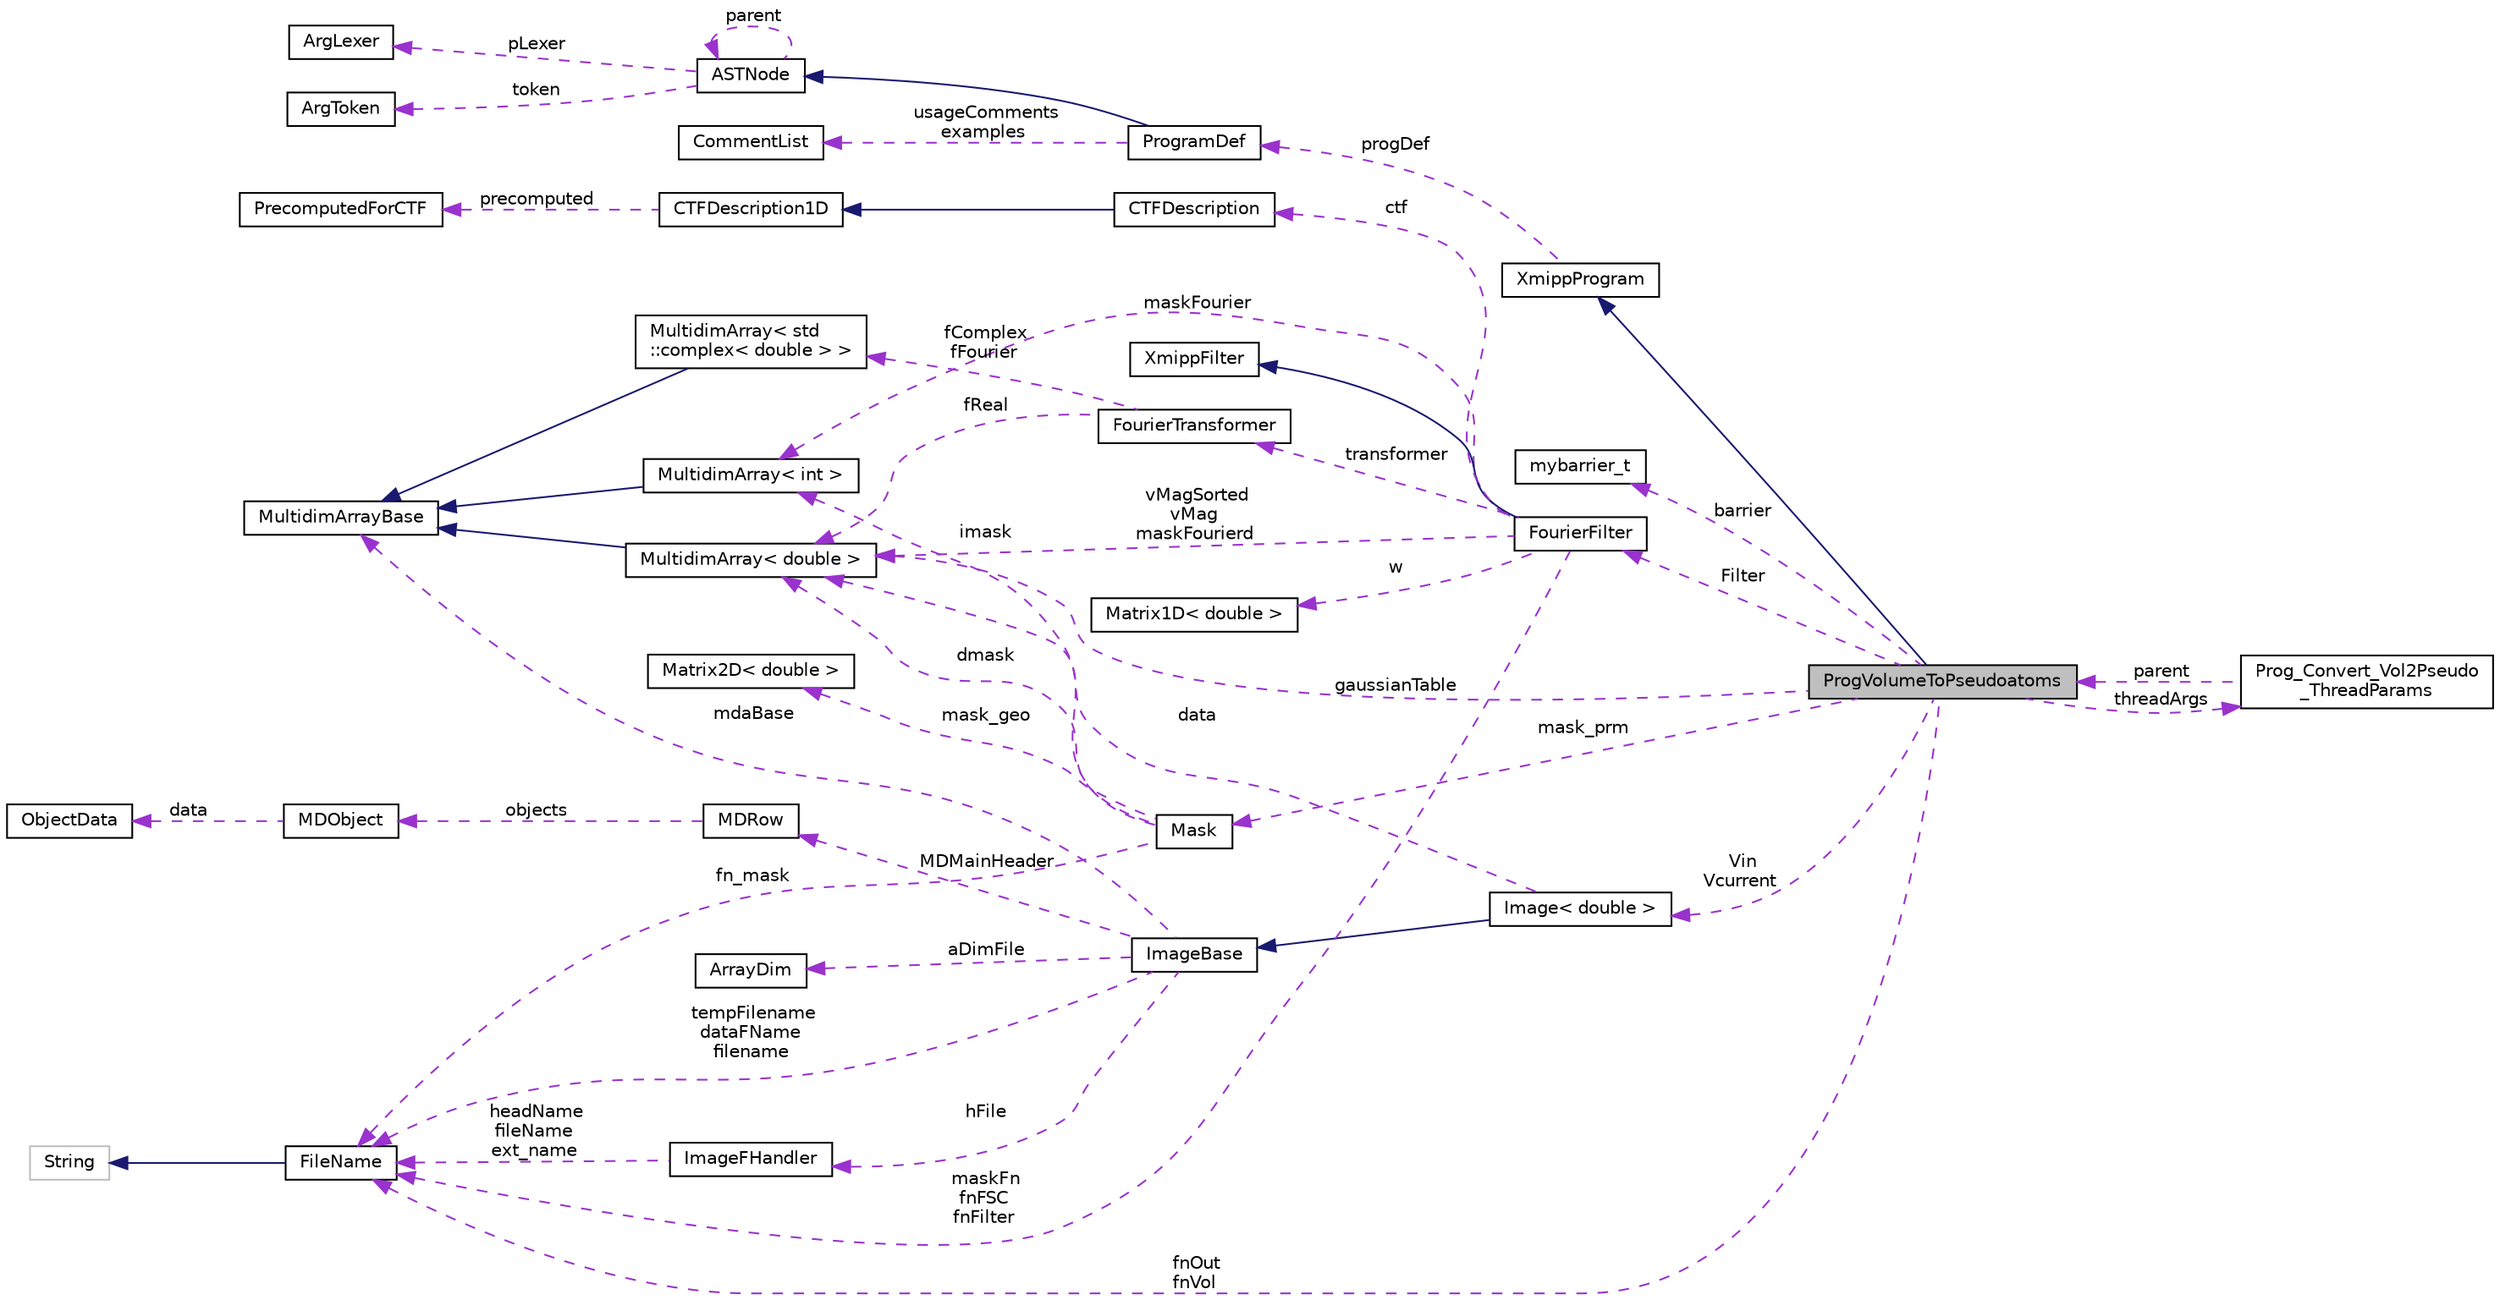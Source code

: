digraph "ProgVolumeToPseudoatoms"
{
  edge [fontname="Helvetica",fontsize="10",labelfontname="Helvetica",labelfontsize="10"];
  node [fontname="Helvetica",fontsize="10",shape=record];
  rankdir="LR";
  Node2 [label="ProgVolumeToPseudoatoms",height=0.2,width=0.4,color="black", fillcolor="grey75", style="filled", fontcolor="black"];
  Node3 -> Node2 [dir="back",color="midnightblue",fontsize="10",style="solid",fontname="Helvetica"];
  Node3 [label="XmippProgram",height=0.2,width=0.4,color="black", fillcolor="white", style="filled",URL="$classXmippProgram.html"];
  Node4 -> Node3 [dir="back",color="darkorchid3",fontsize="10",style="dashed",label=" progDef" ,fontname="Helvetica"];
  Node4 [label="ProgramDef",height=0.2,width=0.4,color="black", fillcolor="white", style="filled",URL="$classProgramDef.html"];
  Node5 -> Node4 [dir="back",color="midnightblue",fontsize="10",style="solid",fontname="Helvetica"];
  Node5 [label="ASTNode",height=0.2,width=0.4,color="black", fillcolor="white", style="filled",URL="$classASTNode.html"];
  Node6 -> Node5 [dir="back",color="darkorchid3",fontsize="10",style="dashed",label=" token" ,fontname="Helvetica"];
  Node6 [label="ArgToken",height=0.2,width=0.4,color="black", fillcolor="white", style="filled",URL="$classArgToken.html"];
  Node7 -> Node5 [dir="back",color="darkorchid3",fontsize="10",style="dashed",label=" pLexer" ,fontname="Helvetica"];
  Node7 [label="ArgLexer",height=0.2,width=0.4,color="black", fillcolor="white", style="filled",URL="$classArgLexer.html"];
  Node5 -> Node5 [dir="back",color="darkorchid3",fontsize="10",style="dashed",label=" parent" ,fontname="Helvetica"];
  Node8 -> Node4 [dir="back",color="darkorchid3",fontsize="10",style="dashed",label=" usageComments\nexamples" ,fontname="Helvetica"];
  Node8 [label="CommentList",height=0.2,width=0.4,color="black", fillcolor="white", style="filled",URL="$classCommentList.html"];
  Node9 -> Node2 [dir="back",color="darkorchid3",fontsize="10",style="dashed",label=" threadArgs" ,fontname="Helvetica"];
  Node9 [label="Prog_Convert_Vol2Pseudo\l_ThreadParams",height=0.2,width=0.4,color="black", fillcolor="white", style="filled",URL="$structProg__Convert__Vol2Pseudo__ThreadParams.html"];
  Node2 -> Node9 [dir="back",color="darkorchid3",fontsize="10",style="dashed",label=" parent" ,fontname="Helvetica"];
  Node10 -> Node2 [dir="back",color="darkorchid3",fontsize="10",style="dashed",label=" barrier" ,fontname="Helvetica"];
  Node10 [label="mybarrier_t",height=0.2,width=0.4,color="black", fillcolor="white", style="filled",URL="$structmybarrier__t.html"];
  Node11 -> Node2 [dir="back",color="darkorchid3",fontsize="10",style="dashed",label=" Vin\nVcurrent" ,fontname="Helvetica"];
  Node11 [label="Image\< double \>",height=0.2,width=0.4,color="black", fillcolor="white", style="filled",URL="$classImage.html"];
  Node12 -> Node11 [dir="back",color="midnightblue",fontsize="10",style="solid",fontname="Helvetica"];
  Node12 [label="ImageBase",height=0.2,width=0.4,color="black", fillcolor="white", style="filled",URL="$classImageBase.html",tooltip="Image base class. "];
  Node13 -> Node12 [dir="back",color="darkorchid3",fontsize="10",style="dashed",label=" mdaBase" ,fontname="Helvetica"];
  Node13 [label="MultidimArrayBase",height=0.2,width=0.4,color="black", fillcolor="white", style="filled",URL="$classMultidimArrayBase.html"];
  Node14 -> Node12 [dir="back",color="darkorchid3",fontsize="10",style="dashed",label=" hFile" ,fontname="Helvetica"];
  Node14 [label="ImageFHandler",height=0.2,width=0.4,color="black", fillcolor="white", style="filled",URL="$structImageFHandler.html"];
  Node15 -> Node14 [dir="back",color="darkorchid3",fontsize="10",style="dashed",label=" headName\nfileName\next_name" ,fontname="Helvetica"];
  Node15 [label="FileName",height=0.2,width=0.4,color="black", fillcolor="white", style="filled",URL="$classFileName.html"];
  Node16 -> Node15 [dir="back",color="midnightblue",fontsize="10",style="solid",fontname="Helvetica"];
  Node16 [label="String",height=0.2,width=0.4,color="grey75", fillcolor="white", style="filled"];
  Node17 -> Node12 [dir="back",color="darkorchid3",fontsize="10",style="dashed",label=" MDMainHeader" ,fontname="Helvetica"];
  Node17 [label="MDRow",height=0.2,width=0.4,color="black", fillcolor="white", style="filled",URL="$classMDRow.html"];
  Node18 -> Node17 [dir="back",color="darkorchid3",fontsize="10",style="dashed",label=" objects" ,fontname="Helvetica"];
  Node18 [label="MDObject",height=0.2,width=0.4,color="black", fillcolor="white", style="filled",URL="$classMDObject.html"];
  Node19 -> Node18 [dir="back",color="darkorchid3",fontsize="10",style="dashed",label=" data" ,fontname="Helvetica"];
  Node19 [label="ObjectData",height=0.2,width=0.4,color="black", fillcolor="white", style="filled",URL="$unionObjectData.html"];
  Node20 -> Node12 [dir="back",color="darkorchid3",fontsize="10",style="dashed",label=" aDimFile" ,fontname="Helvetica"];
  Node20 [label="ArrayDim",height=0.2,width=0.4,color="black", fillcolor="white", style="filled",URL="$structArrayDim.html"];
  Node15 -> Node12 [dir="back",color="darkorchid3",fontsize="10",style="dashed",label=" tempFilename\ndataFName\nfilename" ,fontname="Helvetica"];
  Node21 -> Node11 [dir="back",color="darkorchid3",fontsize="10",style="dashed",label=" data" ,fontname="Helvetica"];
  Node21 [label="MultidimArray\< double \>",height=0.2,width=0.4,color="black", fillcolor="white", style="filled",URL="$classMultidimArray.html"];
  Node13 -> Node21 [dir="back",color="midnightblue",fontsize="10",style="solid",fontname="Helvetica"];
  Node21 -> Node2 [dir="back",color="darkorchid3",fontsize="10",style="dashed",label=" gaussianTable" ,fontname="Helvetica"];
  Node22 -> Node2 [dir="back",color="darkorchid3",fontsize="10",style="dashed",label=" mask_prm" ,fontname="Helvetica"];
  Node22 [label="Mask",height=0.2,width=0.4,color="black", fillcolor="white", style="filled",URL="$classMask.html"];
  Node23 -> Node22 [dir="back",color="darkorchid3",fontsize="10",style="dashed",label=" mask_geo" ,fontname="Helvetica"];
  Node23 [label="Matrix2D\< double \>",height=0.2,width=0.4,color="black", fillcolor="white", style="filled",URL="$classMatrix2D.html"];
  Node21 -> Node22 [dir="back",color="darkorchid3",fontsize="10",style="dashed",label=" dmask" ,fontname="Helvetica"];
  Node24 -> Node22 [dir="back",color="darkorchid3",fontsize="10",style="dashed",label=" imask" ,fontname="Helvetica"];
  Node24 [label="MultidimArray\< int \>",height=0.2,width=0.4,color="black", fillcolor="white", style="filled",URL="$classMultidimArray.html"];
  Node13 -> Node24 [dir="back",color="midnightblue",fontsize="10",style="solid",fontname="Helvetica"];
  Node15 -> Node22 [dir="back",color="darkorchid3",fontsize="10",style="dashed",label=" fn_mask" ,fontname="Helvetica"];
  Node25 -> Node2 [dir="back",color="darkorchid3",fontsize="10",style="dashed",label=" Filter" ,fontname="Helvetica"];
  Node25 [label="FourierFilter",height=0.2,width=0.4,color="black", fillcolor="white", style="filled",URL="$classFourierFilter.html"];
  Node26 -> Node25 [dir="back",color="midnightblue",fontsize="10",style="solid",fontname="Helvetica"];
  Node26 [label="XmippFilter",height=0.2,width=0.4,color="black", fillcolor="white", style="filled",URL="$classXmippFilter.html"];
  Node27 -> Node25 [dir="back",color="darkorchid3",fontsize="10",style="dashed",label=" transformer" ,fontname="Helvetica"];
  Node27 [label="FourierTransformer",height=0.2,width=0.4,color="black", fillcolor="white", style="filled",URL="$classFourierTransformer.html"];
  Node21 -> Node27 [dir="back",color="darkorchid3",fontsize="10",style="dashed",label=" fReal" ,fontname="Helvetica"];
  Node28 -> Node27 [dir="back",color="darkorchid3",fontsize="10",style="dashed",label=" fComplex\nfFourier" ,fontname="Helvetica"];
  Node28 [label="MultidimArray\< std\l::complex\< double \> \>",height=0.2,width=0.4,color="black", fillcolor="white", style="filled",URL="$classMultidimArray.html"];
  Node13 -> Node28 [dir="back",color="midnightblue",fontsize="10",style="solid",fontname="Helvetica"];
  Node29 -> Node25 [dir="back",color="darkorchid3",fontsize="10",style="dashed",label=" ctf" ,fontname="Helvetica"];
  Node29 [label="CTFDescription",height=0.2,width=0.4,color="black", fillcolor="white", style="filled",URL="$classCTFDescription.html"];
  Node30 -> Node29 [dir="back",color="midnightblue",fontsize="10",style="solid",fontname="Helvetica"];
  Node30 [label="CTFDescription1D",height=0.2,width=0.4,color="black", fillcolor="white", style="filled",URL="$classCTFDescription1D.html"];
  Node31 -> Node30 [dir="back",color="darkorchid3",fontsize="10",style="dashed",label=" precomputed" ,fontname="Helvetica"];
  Node31 [label="PrecomputedForCTF",height=0.2,width=0.4,color="black", fillcolor="white", style="filled",URL="$classPrecomputedForCTF.html"];
  Node32 -> Node25 [dir="back",color="darkorchid3",fontsize="10",style="dashed",label=" w" ,fontname="Helvetica"];
  Node32 [label="Matrix1D\< double \>",height=0.2,width=0.4,color="black", fillcolor="white", style="filled",URL="$classMatrix1D.html"];
  Node21 -> Node25 [dir="back",color="darkorchid3",fontsize="10",style="dashed",label=" vMagSorted\nvMag\nmaskFourierd" ,fontname="Helvetica"];
  Node24 -> Node25 [dir="back",color="darkorchid3",fontsize="10",style="dashed",label=" maskFourier" ,fontname="Helvetica"];
  Node15 -> Node25 [dir="back",color="darkorchid3",fontsize="10",style="dashed",label=" maskFn\nfnFSC\nfnFilter" ,fontname="Helvetica"];
  Node15 -> Node2 [dir="back",color="darkorchid3",fontsize="10",style="dashed",label=" fnOut\nfnVol" ,fontname="Helvetica"];
}
